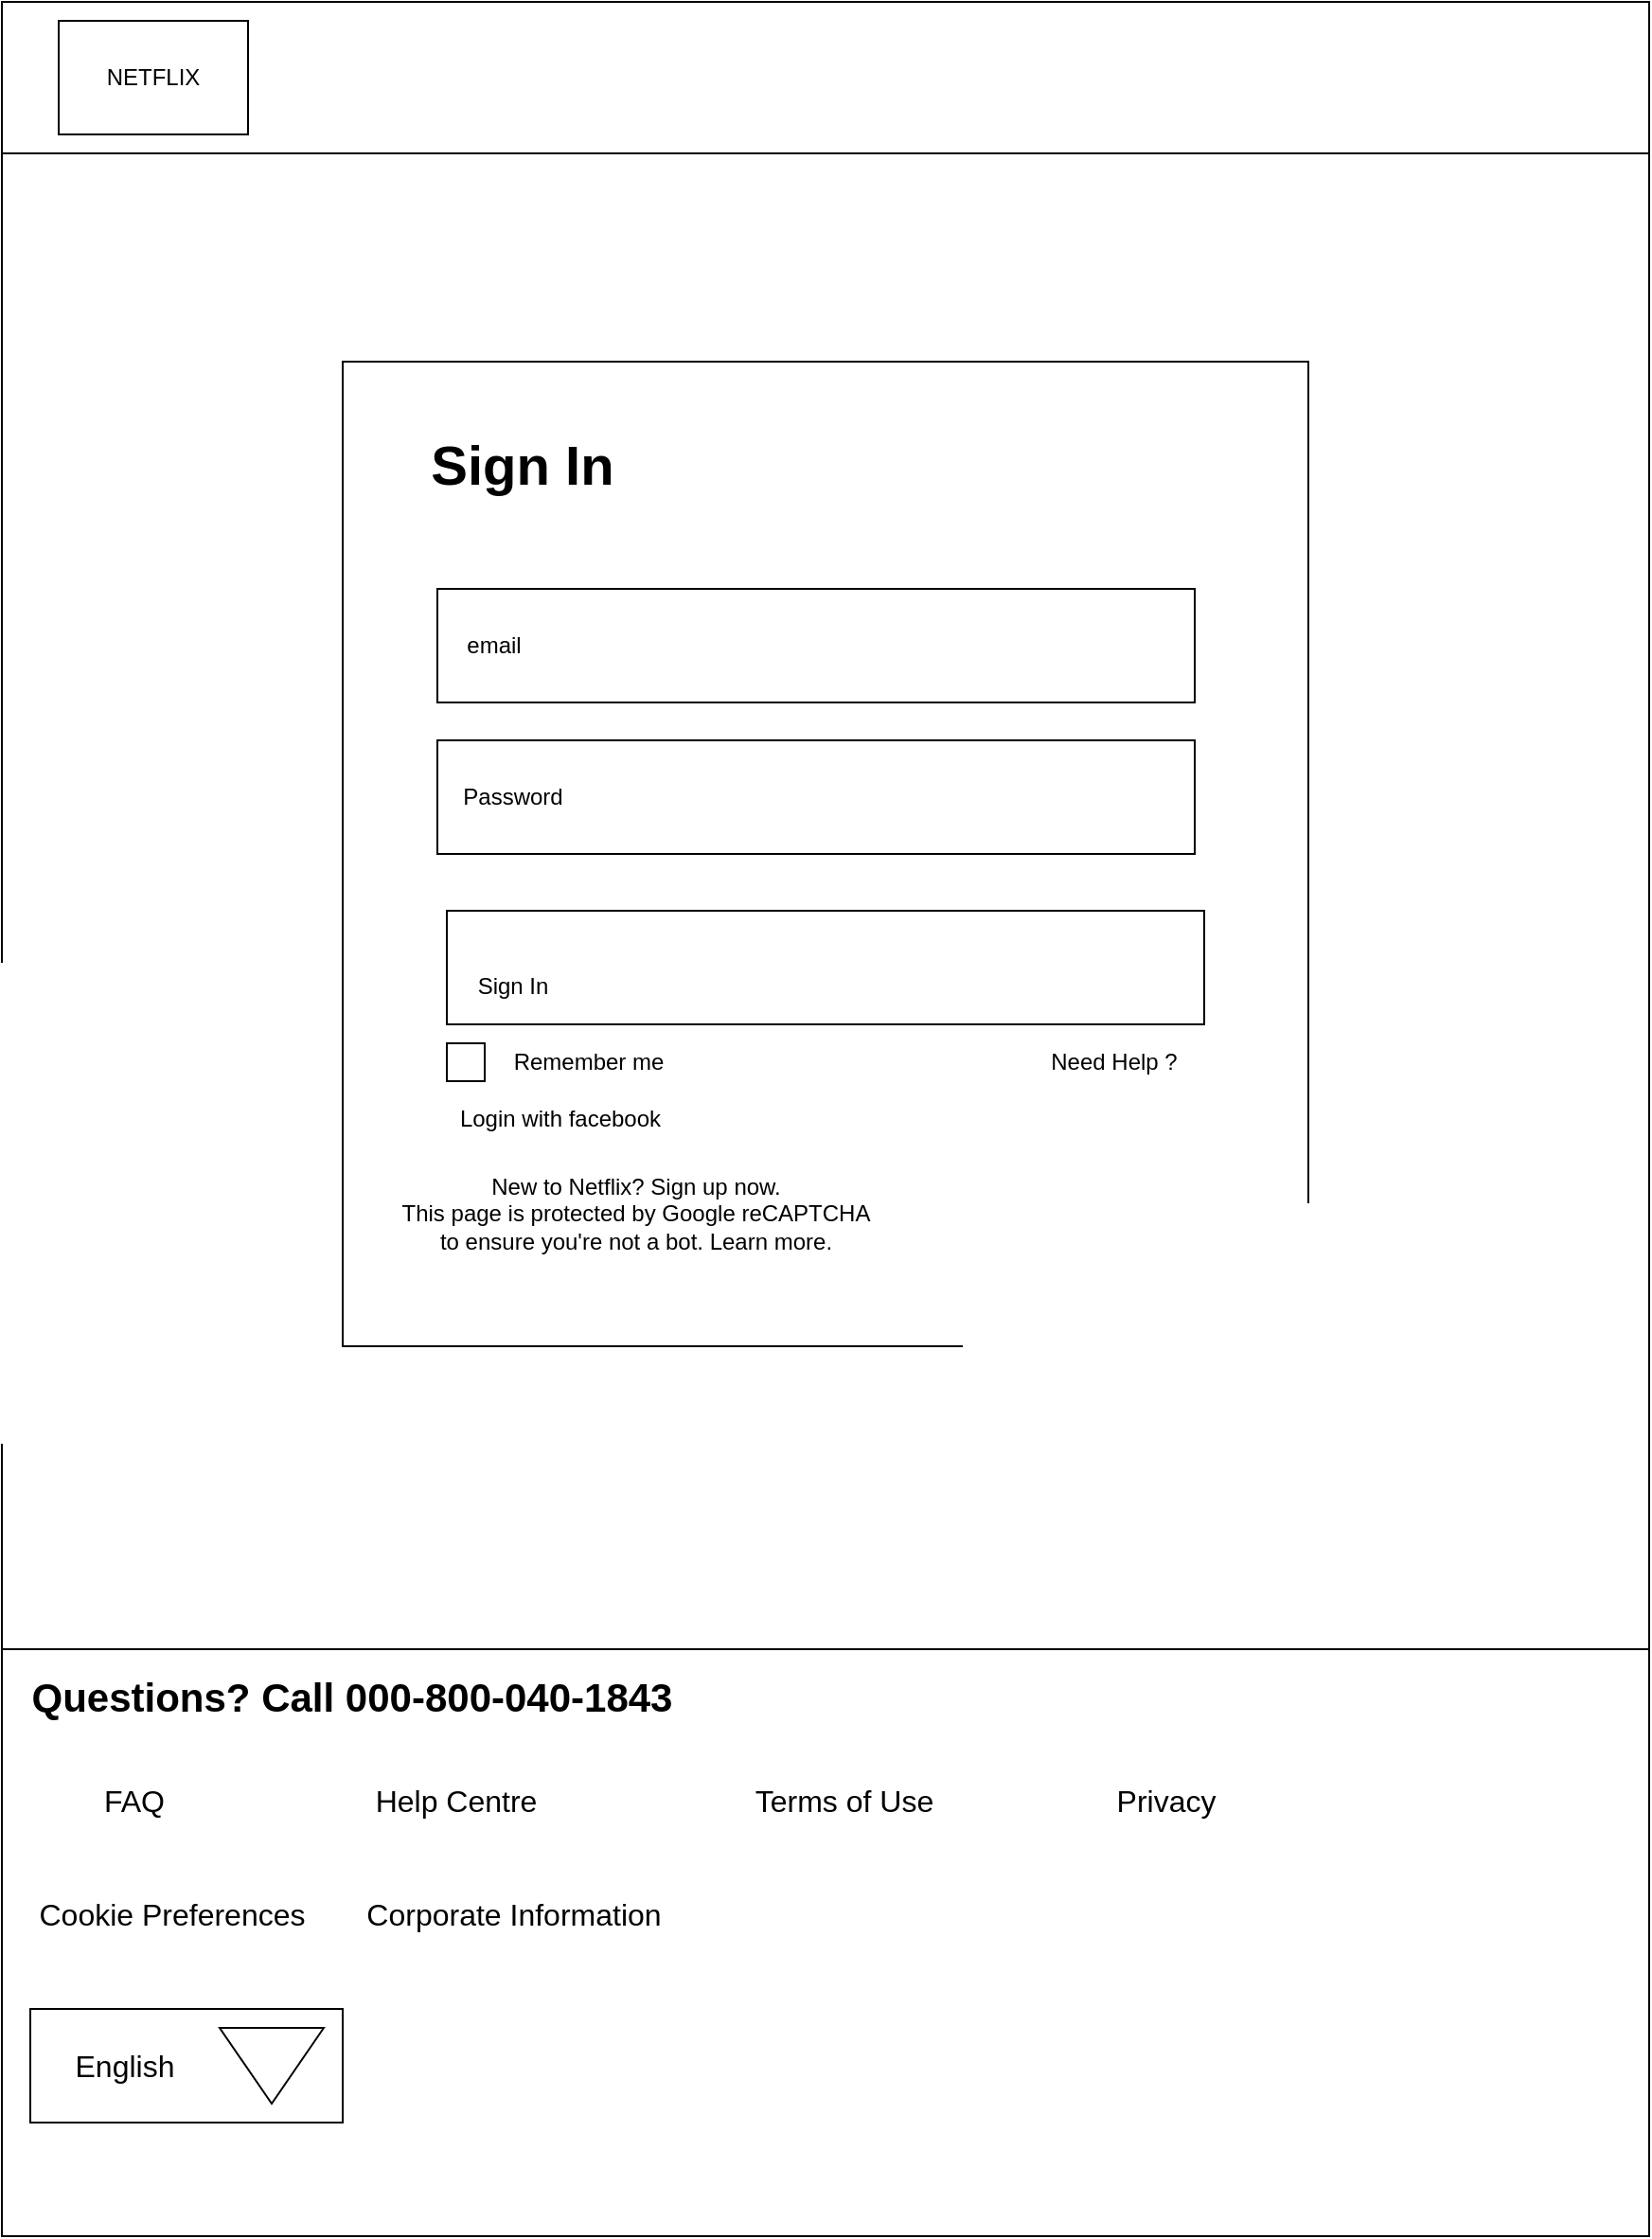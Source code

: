 <mxfile version="14.9.6" type="device"><diagram id="nF59SE1jm5z5QsyGmgMA" name="Page-1"><mxGraphModel dx="1874" dy="592" grid="1" gridSize="10" guides="1" tooltips="1" connect="1" arrows="1" fold="1" page="1" pageScale="1" pageWidth="850" pageHeight="1100" math="0" shadow="0"><root><mxCell id="0"/><mxCell id="1" parent="0"/><mxCell id="fQC74ul9hGPP2oyh9VAx-1" value="" style="whiteSpace=wrap;html=1;aspect=fixed;" parent="1" vertex="1"><mxGeometry x="-80" y="260" width="870" height="870" as="geometry"/></mxCell><mxCell id="fQC74ul9hGPP2oyh9VAx-2" value="" style="rounded=0;whiteSpace=wrap;html=1;" parent="1" vertex="1"><mxGeometry x="-65" y="270" width="120" height="60" as="geometry"/></mxCell><mxCell id="fQC74ul9hGPP2oyh9VAx-3" value="&lt;font color=&quot;#ff0000&quot;&gt;&lt;b&gt;NETFLIX&lt;/b&gt;&lt;/font&gt;" style="text;html=1;strokeColor=none;fillColor=none;align=center;verticalAlign=middle;whiteSpace=wrap;rounded=0;" parent="1" vertex="1"><mxGeometry x="-65" y="290" width="70" height="20" as="geometry"/></mxCell><mxCell id="fQC74ul9hGPP2oyh9VAx-4" value="" style="rounded=0;whiteSpace=wrap;html=1;" parent="1" vertex="1"><mxGeometry x="100" y="450" width="510" height="520" as="geometry"/></mxCell><mxCell id="fQC74ul9hGPP2oyh9VAx-5" value="&lt;b&gt;&lt;font style=&quot;font-size: 29px&quot;&gt;Sign In&lt;/font&gt;&lt;/b&gt;" style="text;html=1;strokeColor=none;fillColor=none;align=center;verticalAlign=middle;whiteSpace=wrap;rounded=0;" parent="1" vertex="1"><mxGeometry x="130" y="480" width="130" height="50" as="geometry"/></mxCell><mxCell id="fQC74ul9hGPP2oyh9VAx-6" value="" style="rounded=0;whiteSpace=wrap;html=1;" parent="1" vertex="1"><mxGeometry x="150" y="570" width="400" height="60" as="geometry"/></mxCell><mxCell id="fQC74ul9hGPP2oyh9VAx-7" value="" style="rounded=0;whiteSpace=wrap;html=1;" parent="1" vertex="1"><mxGeometry x="150" y="650" width="400" height="60" as="geometry"/></mxCell><mxCell id="fQC74ul9hGPP2oyh9VAx-8" value="" style="rounded=0;whiteSpace=wrap;html=1;" parent="1" vertex="1"><mxGeometry x="155" y="740" width="400" height="60" as="geometry"/></mxCell><mxCell id="fQC74ul9hGPP2oyh9VAx-9" value="email" style="text;html=1;strokeColor=none;fillColor=none;align=center;verticalAlign=middle;whiteSpace=wrap;rounded=0;" parent="1" vertex="1"><mxGeometry x="160" y="590" width="40" height="20" as="geometry"/></mxCell><mxCell id="fQC74ul9hGPP2oyh9VAx-10" value="Password" style="text;html=1;strokeColor=none;fillColor=none;align=center;verticalAlign=middle;whiteSpace=wrap;rounded=0;" parent="1" vertex="1"><mxGeometry x="160" y="670" width="60" height="20" as="geometry"/></mxCell><mxCell id="fQC74ul9hGPP2oyh9VAx-11" value="Sign In" style="text;html=1;strokeColor=none;fillColor=none;align=center;verticalAlign=middle;whiteSpace=wrap;rounded=0;" parent="1" vertex="1"><mxGeometry x="150" y="770" width="80" height="20" as="geometry"/></mxCell><mxCell id="fQC74ul9hGPP2oyh9VAx-12" value="" style="rounded=0;whiteSpace=wrap;html=1;" parent="1" vertex="1"><mxGeometry x="155" y="810" width="20" height="20" as="geometry"/></mxCell><mxCell id="fQC74ul9hGPP2oyh9VAx-16" value="Remember me" style="text;html=1;strokeColor=none;fillColor=none;align=center;verticalAlign=middle;whiteSpace=wrap;rounded=0;" parent="1" vertex="1"><mxGeometry x="180" y="810" width="100" height="20" as="geometry"/></mxCell><mxCell id="fQC74ul9hGPP2oyh9VAx-17" value="Need Help ?" style="text;html=1;strokeColor=none;fillColor=none;align=center;verticalAlign=middle;whiteSpace=wrap;rounded=0;" parent="1" vertex="1"><mxGeometry x="460" y="810" width="95" height="20" as="geometry"/></mxCell><mxCell id="fQC74ul9hGPP2oyh9VAx-18" value="Login with facebook" style="text;html=1;strokeColor=none;fillColor=none;align=center;verticalAlign=middle;whiteSpace=wrap;rounded=0;" parent="1" vertex="1"><mxGeometry x="150" y="840" width="130" height="20" as="geometry"/></mxCell><mxCell id="fQC74ul9hGPP2oyh9VAx-21" value="&lt;div&gt;New to Netflix? Sign up now.&lt;/div&gt;&lt;div&gt;This page is protected by Google reCAPTCHA to ensure you're not a bot. Learn more.&lt;/div&gt;" style="text;html=1;strokeColor=none;fillColor=none;align=center;verticalAlign=middle;whiteSpace=wrap;rounded=0;" parent="1" vertex="1"><mxGeometry x="130" y="880" width="250" height="40" as="geometry"/></mxCell><mxCell id="fQC74ul9hGPP2oyh9VAx-25" value="" style="rounded=0;whiteSpace=wrap;html=1;" parent="1" vertex="1"><mxGeometry x="-80" y="1130" width="870" height="310" as="geometry"/></mxCell><mxCell id="fQC74ul9hGPP2oyh9VAx-27" value="&lt;div style=&quot;font-size: 21px&quot;&gt;&lt;b&gt;&lt;font style=&quot;font-size: 21px&quot;&gt;&lt;br&gt;&lt;/font&gt;&lt;/b&gt;&lt;/div&gt;&lt;div style=&quot;font-size: 21px&quot;&gt;&lt;b&gt;&lt;font style=&quot;font-size: 21px&quot;&gt;&lt;br&gt;&lt;/font&gt;&lt;/b&gt;&lt;/div&gt;&lt;div style=&quot;font-size: 21px&quot;&gt;&lt;b&gt;&lt;font style=&quot;font-size: 21px&quot;&gt;Questions? Call 000-800-040-1843&lt;/font&gt;&lt;/b&gt;&lt;/div&gt;" style="text;html=1;strokeColor=none;fillColor=none;align=center;verticalAlign=middle;whiteSpace=wrap;rounded=0;" parent="1" vertex="1"><mxGeometry x="-70" y="1120" width="350" height="20" as="geometry"/></mxCell><mxCell id="fQC74ul9hGPP2oyh9VAx-29" value="FAQ" style="text;html=1;strokeColor=none;fillColor=none;align=center;verticalAlign=middle;whiteSpace=wrap;rounded=0;fontSize=16;" parent="1" vertex="1"><mxGeometry x="-30" y="1200" width="40" height="20" as="geometry"/></mxCell><mxCell id="fQC74ul9hGPP2oyh9VAx-30" value="Help Centre" style="text;html=1;strokeColor=none;fillColor=none;align=center;verticalAlign=middle;whiteSpace=wrap;rounded=0;fontSize=16;" parent="1" vertex="1"><mxGeometry x="110" y="1200" width="100" height="20" as="geometry"/></mxCell><mxCell id="fQC74ul9hGPP2oyh9VAx-31" value="Terms of Use" style="text;html=1;strokeColor=none;fillColor=none;align=center;verticalAlign=middle;whiteSpace=wrap;rounded=0;fontSize=16;" parent="1" vertex="1"><mxGeometry x="305" y="1200" width="120" height="20" as="geometry"/></mxCell><mxCell id="fQC74ul9hGPP2oyh9VAx-33" value="Privacy" style="text;html=1;strokeColor=none;fillColor=none;align=center;verticalAlign=middle;whiteSpace=wrap;rounded=0;fontSize=16;" parent="1" vertex="1"><mxGeometry x="500" y="1200" width="70" height="20" as="geometry"/></mxCell><mxCell id="fQC74ul9hGPP2oyh9VAx-36" value="Cookie Preferences" style="text;html=1;strokeColor=none;fillColor=none;align=center;verticalAlign=middle;whiteSpace=wrap;rounded=0;fontSize=16;" parent="1" vertex="1"><mxGeometry x="-70" y="1260" width="160" height="20" as="geometry"/></mxCell><mxCell id="fQC74ul9hGPP2oyh9VAx-38" value="Corporate Information" style="text;html=1;strokeColor=none;fillColor=none;align=center;verticalAlign=middle;whiteSpace=wrap;rounded=0;fontSize=16;" parent="1" vertex="1"><mxGeometry x="107.5" y="1260" width="165" height="20" as="geometry"/></mxCell><mxCell id="fQC74ul9hGPP2oyh9VAx-39" value="" style="rounded=0;whiteSpace=wrap;html=1;fontSize=16;" parent="1" vertex="1"><mxGeometry x="-65" y="1320" width="165" height="60" as="geometry"/></mxCell><mxCell id="fQC74ul9hGPP2oyh9VAx-40" value="" style="triangle;whiteSpace=wrap;html=1;fontSize=16;direction=south;" parent="1" vertex="1"><mxGeometry x="35" y="1330" width="55" height="40" as="geometry"/></mxCell><mxCell id="fQC74ul9hGPP2oyh9VAx-41" value="English" style="text;html=1;strokeColor=none;fillColor=none;align=center;verticalAlign=middle;whiteSpace=wrap;rounded=0;fontSize=16;" parent="1" vertex="1"><mxGeometry x="-50" y="1340" width="70" height="20" as="geometry"/></mxCell><mxCell id="fQC74ul9hGPP2oyh9VAx-42" style="edgeStyle=orthogonalEdgeStyle;rounded=0;orthogonalLoop=1;jettySize=auto;html=1;exitX=0.5;exitY=1;exitDx=0;exitDy=0;entryX=0.75;entryY=1;entryDx=0;entryDy=0;fontSize=16;" parent="1" source="fQC74ul9hGPP2oyh9VAx-3" target="fQC74ul9hGPP2oyh9VAx-3" edge="1"><mxGeometry relative="1" as="geometry"/></mxCell><mxCell id="mwSijz-Ds3qliBkylXBQ-1" value="" style="rounded=0;whiteSpace=wrap;html=1;" parent="1" vertex="1"><mxGeometry x="-80" y="260" width="870" height="80" as="geometry"/></mxCell><mxCell id="mwSijz-Ds3qliBkylXBQ-2" value="" style="rounded=0;whiteSpace=wrap;html=1;" parent="1" vertex="1"><mxGeometry x="-50" y="270" width="100" height="60" as="geometry"/></mxCell><mxCell id="mwSijz-Ds3qliBkylXBQ-3" value="NETFLIX" style="text;html=1;strokeColor=none;fillColor=none;align=center;verticalAlign=middle;whiteSpace=wrap;rounded=0;" parent="1" vertex="1"><mxGeometry x="-35" y="290" width="70" height="20" as="geometry"/></mxCell></root></mxGraphModel></diagram></mxfile>